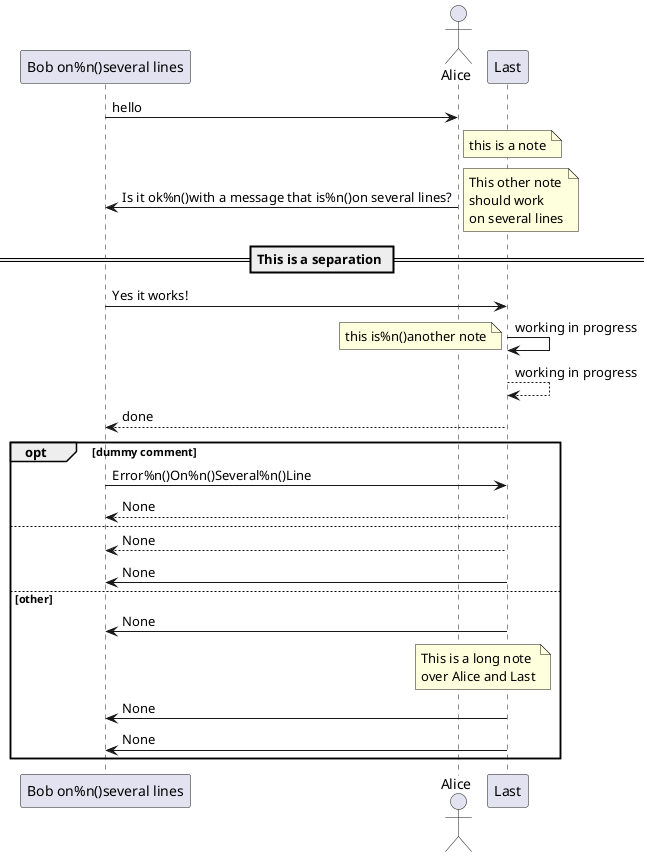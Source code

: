 {
  "sha1": "rt9ww3zcc6l5xgrdfpo8yi5thro6hvj",
  "insertion": {
    "when": "2024-06-04T17:28:39.323Z",
    "user": "plantuml@gmail.com"
  }
}
@startuml

participant "Bob on%n()several lines" as Bob
actor Alice

Bob -> Alice : hello
note right of Alice
  this is a note
end note

Alice -> Bob : Is it ok%n()with a message that is%n()on several lines?

note right
  This other note
  should work
  on several lines
end note

== This is a separation ==

Bob -> Last : Yes it works!
Last -> Last : working in progress
note left : this is%n()another note

Last --> Last : working in progress
Last --> Bob : done

opt dummy comment
  Bob -> Last : Error%n()On%n()Several%n()Line
  Last --> Bob : None
else
  Last --> Bob : None
  Last -> Bob : None
else other
  Last -> Bob : None
  note over Alice, Last
    This is a long note
    over Alice and Last
  end note
  Last -> Bob : None
  Last -> Bob : None
end

@enduml
